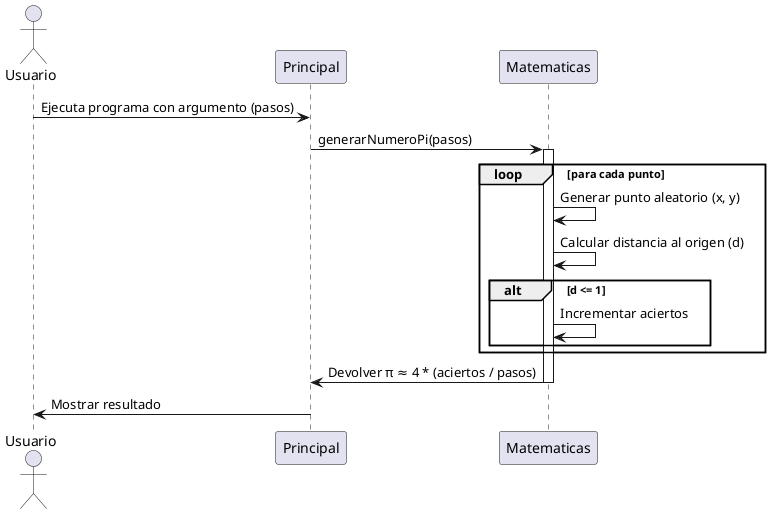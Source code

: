 @startuml
actor Usuario
participant "Principal" as Principal
participant "Matematicas" as Matematicas

Usuario -> Principal: Ejecuta programa con argumento (pasos)
Principal -> Matematicas: generarNumeroPi(pasos)
activate Matematicas

loop para cada punto
    Matematicas -> Matematicas: Generar punto aleatorio (x, y)
    Matematicas -> Matematicas: Calcular distancia al origen (d)
    alt d <= 1
        Matematicas -> Matematicas: Incrementar aciertos
    end
end

Matematicas -> Principal: Devolver π ≈ 4 * (aciertos / pasos)
deactivate Matematicas
Principal -> Usuario: Mostrar resultado
@enduml